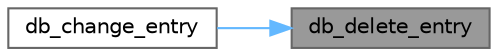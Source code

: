 digraph "db_delete_entry"
{
 // LATEX_PDF_SIZE
  bgcolor="transparent";
  edge [fontname=Helvetica,fontsize=10,labelfontname=Helvetica,labelfontsize=10];
  node [fontname=Helvetica,fontsize=10,shape=box,height=0.2,width=0.4];
  rankdir="RL";
  Node1 [id="Node000001",label="db_delete_entry",height=0.2,width=0.4,color="gray40", fillcolor="grey60", style="filled", fontcolor="black",tooltip="Deletes an entry from the database."];
  Node1 -> Node2 [id="edge1_Node000001_Node000002",dir="back",color="steelblue1",style="solid",tooltip=" "];
  Node2 [id="Node000002",label="db_change_entry",height=0.2,width=0.4,color="grey40", fillcolor="white", style="filled",URL="$db__manager_8c.html#ab0c43fd7714cf7f5faddbc71d1066240",tooltip="Updates an existing entry in the database."];
}
